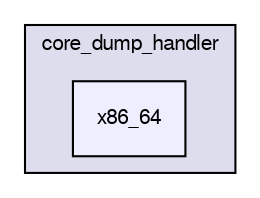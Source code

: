 digraph "/home/pfefferz/dlt-daemon/src/core_dump_handler/x86_64" {
  compound=true
  node [ fontsize="10", fontname="FreeSans"];
  edge [ labelfontsize="10", labelfontname="FreeSans"];
  subgraph clusterdir_77a128447add527c9e122afd338b83d5 {
    graph [ bgcolor="#ddddee", pencolor="black", label="core_dump_handler" fontname="FreeSans", fontsize="10", URL="dir_77a128447add527c9e122afd338b83d5.html"]
  dir_8e15835b2a960b8805628a56d2814e7c [shape=box, label="x86_64", style="filled", fillcolor="#eeeeff", pencolor="black", URL="dir_8e15835b2a960b8805628a56d2814e7c.html"];
  }
}
